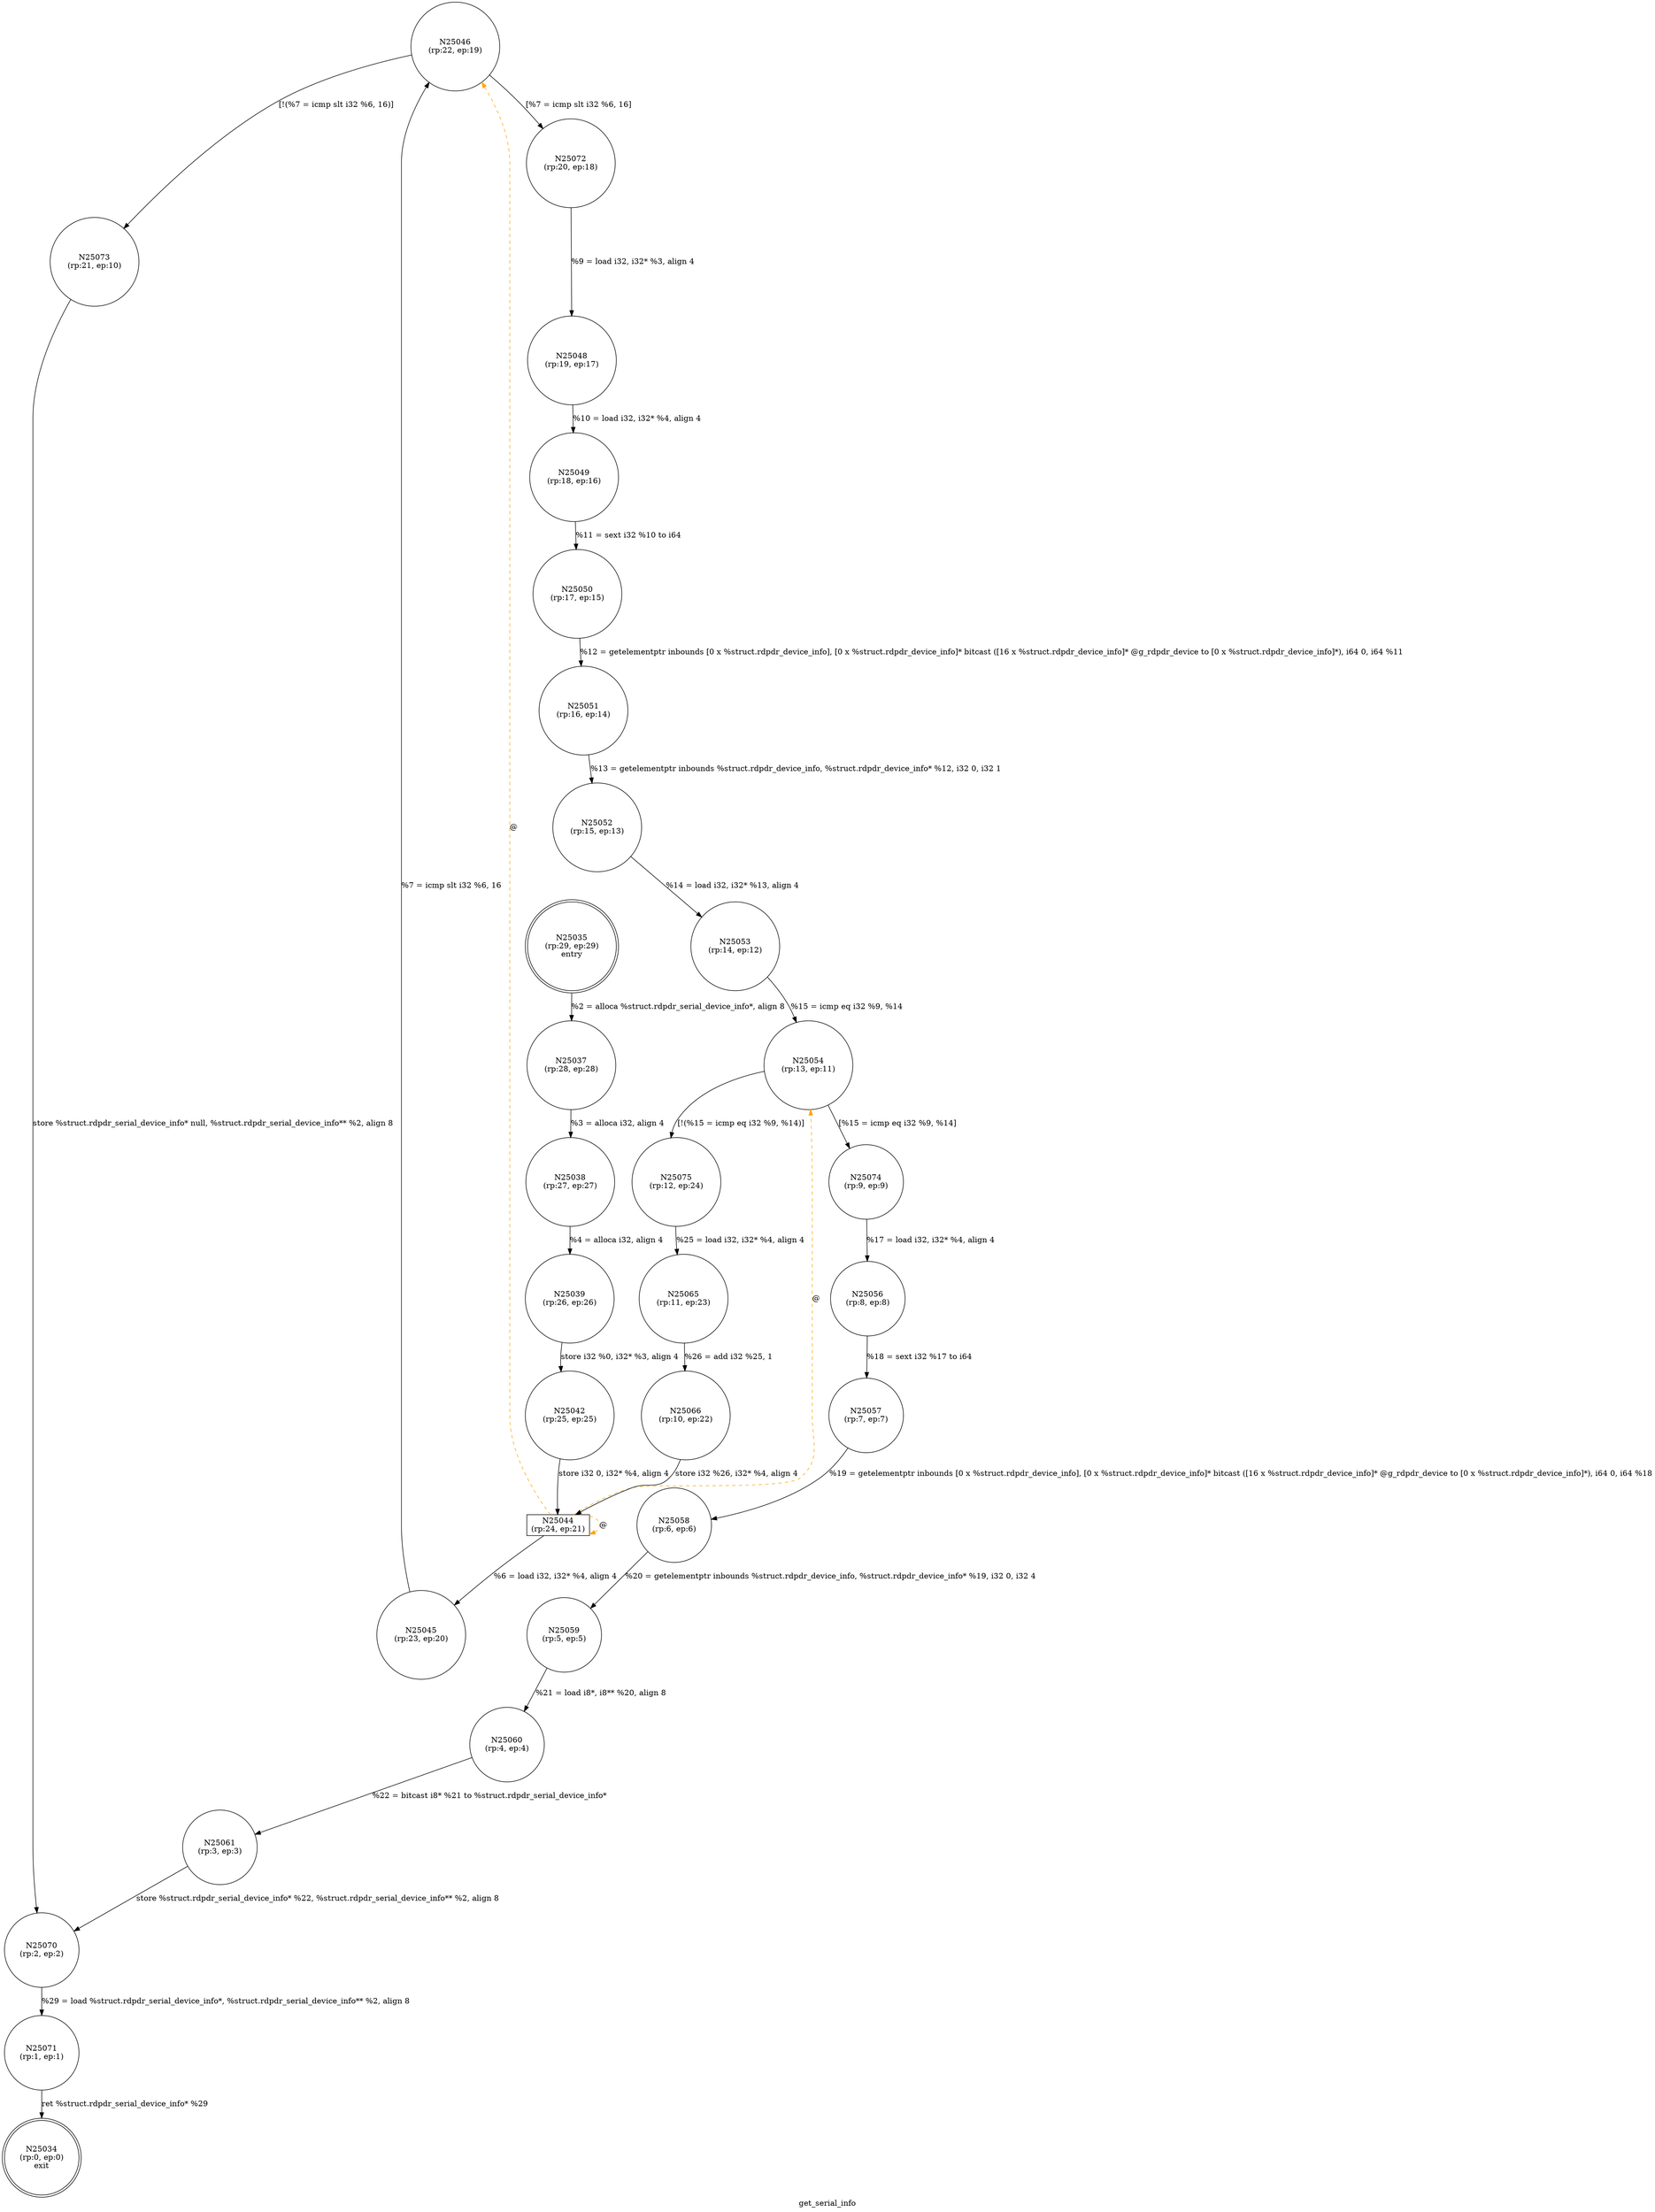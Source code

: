 digraph get_serial_info {
label="get_serial_info"
25034 [label="N25034\n(rp:0, ep:0)\nexit", shape="doublecircle"]
25035 [label="N25035\n(rp:29, ep:29)\nentry", shape="doublecircle"]
25035 -> 25037 [label="%2 = alloca %struct.rdpdr_serial_device_info*, align 8"]
25037 [label="N25037\n(rp:28, ep:28)", shape="circle"]
25037 -> 25038 [label="%3 = alloca i32, align 4"]
25038 [label="N25038\n(rp:27, ep:27)", shape="circle"]
25038 -> 25039 [label="%4 = alloca i32, align 4"]
25039 [label="N25039\n(rp:26, ep:26)", shape="circle"]
25039 -> 25042 [label="store i32 %0, i32* %3, align 4"]
25042 [label="N25042\n(rp:25, ep:25)", shape="circle"]
25042 -> 25044 [label="store i32 0, i32* %4, align 4"]
25044 [label="N25044\n(rp:24, ep:21)", shape="box"]
25044 -> 25045 [label="%6 = load i32, i32* %4, align 4"]
25044 -> 25044 [label="@", style="dashed", color="orange"]
25044 -> 25046 [label="@", style="dashed", color="orange"]
25044 -> 25054 [label="@", style="dashed", color="orange"]
25045 [label="N25045\n(rp:23, ep:20)", shape="circle"]
25045 -> 25046 [label="%7 = icmp slt i32 %6, 16"]
25046 [label="N25046\n(rp:22, ep:19)", shape="circle"]
25046 -> 25072 [label="[%7 = icmp slt i32 %6, 16]"]
25046 -> 25073 [label="[!(%7 = icmp slt i32 %6, 16)]"]
25048 [label="N25048\n(rp:19, ep:17)", shape="circle"]
25048 -> 25049 [label="%10 = load i32, i32* %4, align 4"]
25049 [label="N25049\n(rp:18, ep:16)", shape="circle"]
25049 -> 25050 [label="%11 = sext i32 %10 to i64"]
25050 [label="N25050\n(rp:17, ep:15)", shape="circle"]
25050 -> 25051 [label="%12 = getelementptr inbounds [0 x %struct.rdpdr_device_info], [0 x %struct.rdpdr_device_info]* bitcast ([16 x %struct.rdpdr_device_info]* @g_rdpdr_device to [0 x %struct.rdpdr_device_info]*), i64 0, i64 %11"]
25051 [label="N25051\n(rp:16, ep:14)", shape="circle"]
25051 -> 25052 [label="%13 = getelementptr inbounds %struct.rdpdr_device_info, %struct.rdpdr_device_info* %12, i32 0, i32 1"]
25052 [label="N25052\n(rp:15, ep:13)", shape="circle"]
25052 -> 25053 [label="%14 = load i32, i32* %13, align 4"]
25053 [label="N25053\n(rp:14, ep:12)", shape="circle"]
25053 -> 25054 [label="%15 = icmp eq i32 %9, %14"]
25054 [label="N25054\n(rp:13, ep:11)", shape="circle"]
25054 -> 25074 [label="[%15 = icmp eq i32 %9, %14]"]
25054 -> 25075 [label="[!(%15 = icmp eq i32 %9, %14)]"]
25056 [label="N25056\n(rp:8, ep:8)", shape="circle"]
25056 -> 25057 [label="%18 = sext i32 %17 to i64"]
25057 [label="N25057\n(rp:7, ep:7)", shape="circle"]
25057 -> 25058 [label="%19 = getelementptr inbounds [0 x %struct.rdpdr_device_info], [0 x %struct.rdpdr_device_info]* bitcast ([16 x %struct.rdpdr_device_info]* @g_rdpdr_device to [0 x %struct.rdpdr_device_info]*), i64 0, i64 %18"]
25058 [label="N25058\n(rp:6, ep:6)", shape="circle"]
25058 -> 25059 [label="%20 = getelementptr inbounds %struct.rdpdr_device_info, %struct.rdpdr_device_info* %19, i32 0, i32 4"]
25059 [label="N25059\n(rp:5, ep:5)", shape="circle"]
25059 -> 25060 [label="%21 = load i8*, i8** %20, align 8"]
25060 [label="N25060\n(rp:4, ep:4)", shape="circle"]
25060 -> 25061 [label="%22 = bitcast i8* %21 to %struct.rdpdr_serial_device_info*"]
25061 [label="N25061\n(rp:3, ep:3)", shape="circle"]
25061 -> 25070 [label="store %struct.rdpdr_serial_device_info* %22, %struct.rdpdr_serial_device_info** %2, align 8"]
25065 [label="N25065\n(rp:11, ep:23)", shape="circle"]
25065 -> 25066 [label="%26 = add i32 %25, 1"]
25066 [label="N25066\n(rp:10, ep:22)", shape="circle"]
25066 -> 25044 [label="store i32 %26, i32* %4, align 4"]
25070 [label="N25070\n(rp:2, ep:2)", shape="circle"]
25070 -> 25071 [label="%29 = load %struct.rdpdr_serial_device_info*, %struct.rdpdr_serial_device_info** %2, align 8"]
25071 [label="N25071\n(rp:1, ep:1)", shape="circle"]
25071 -> 25034 [label="ret %struct.rdpdr_serial_device_info* %29"]
25072 [label="N25072\n(rp:20, ep:18)", shape="circle"]
25072 -> 25048 [label="%9 = load i32, i32* %3, align 4"]
25073 [label="N25073\n(rp:21, ep:10)", shape="circle"]
25073 -> 25070 [label="store %struct.rdpdr_serial_device_info* null, %struct.rdpdr_serial_device_info** %2, align 8"]
25074 [label="N25074\n(rp:9, ep:9)", shape="circle"]
25074 -> 25056 [label="%17 = load i32, i32* %4, align 4"]
25075 [label="N25075\n(rp:12, ep:24)", shape="circle"]
25075 -> 25065 [label="%25 = load i32, i32* %4, align 4"]
}
